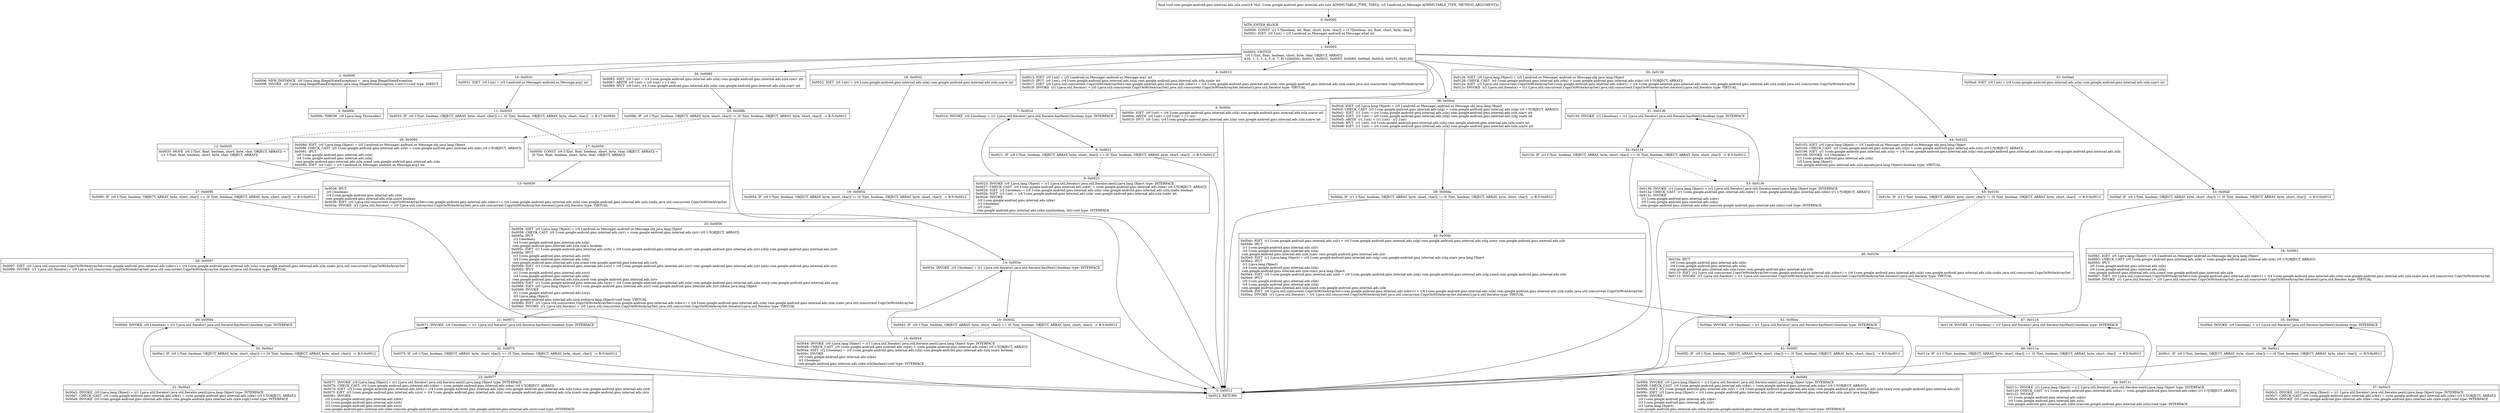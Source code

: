 digraph "CFG forcom.google.android.gms.internal.ads.zzla.zza(Landroid\/os\/Message;)V" {
Node_0 [shape=record,label="{0\:\ 0x0000|MTH_ENTER_BLOCK\l|0x0000: CONST  (r1 I:?[boolean, int, float, short, byte, char]) = (1 ?[boolean, int, float, short, byte, char]) \l0x0001: IGET  (r0 I:int) = (r5 I:android.os.Message) android.os.Message.what int \l}"];
Node_1 [shape=record,label="{1\:\ 0x0003|0x0003: SWITCH  \l  (r0 I:?[int, float, boolean, short, byte, char, OBJECT, ARRAY])\l k:[0, 1, 2, 3, 4, 5, 6, 7, 8] t:[0x000c, 0x0013, 0x0031, 0x0052, 0x0085, 0x00ad, 0x00cd, 0x0102, 0x0126] \l}"];
Node_2 [shape=record,label="{2\:\ 0x0006|0x0006: NEW_INSTANCE  (r0 I:java.lang.IllegalStateException) =  java.lang.IllegalStateException \l0x0008: INVOKE  (r0 I:java.lang.IllegalStateException) java.lang.IllegalStateException.\<init\>():void type: DIRECT \l}"];
Node_3 [shape=record,label="{3\:\ 0x000b|0x000b: THROW  (r0 I:java.lang.Throwable) \l}"];
Node_4 [shape=record,label="{4\:\ 0x000c|0x000c: IGET  (r0 I:int) = (r4 I:com.google.android.gms.internal.ads.zzla) com.google.android.gms.internal.ads.zzla.zzarw int \l0x000e: ARITH  (r0 I:int) = (r0 I:int) + (\-1 int) \l0x0010: IPUT  (r0 I:int), (r4 I:com.google.android.gms.internal.ads.zzla) com.google.android.gms.internal.ads.zzla.zzarw int \l}"];
Node_5 [shape=record,label="{5\:\ 0x0012|0x0012: RETURN   \l}"];
Node_6 [shape=record,label="{6\:\ 0x0013|0x0013: IGET  (r0 I:int) = (r5 I:android.os.Message) android.os.Message.arg1 int \l0x0015: IPUT  (r0 I:int), (r4 I:com.google.android.gms.internal.ads.zzla) com.google.android.gms.internal.ads.zzla.zzabv int \l0x0017: IGET  (r0 I:java.util.concurrent.CopyOnWriteArraySet\<com.google.android.gms.internal.ads.zzkw\>) = (r4 I:com.google.android.gms.internal.ads.zzla) com.google.android.gms.internal.ads.zzla.zzabs java.util.concurrent.CopyOnWriteArraySet \l0x0019: INVOKE  (r1 I:java.util.Iterator) = (r0 I:java.util.concurrent.CopyOnWriteArraySet) java.util.concurrent.CopyOnWriteArraySet.iterator():java.util.Iterator type: VIRTUAL \l}"];
Node_7 [shape=record,label="{7\:\ 0x001d|0x001d: INVOKE  (r0 I:boolean) = (r1 I:java.util.Iterator) java.util.Iterator.hasNext():boolean type: INTERFACE \l}"];
Node_8 [shape=record,label="{8\:\ 0x0021|0x0021: IF  (r0 I:?[int, boolean, OBJECT, ARRAY, byte, short, char]) == (0 ?[int, boolean, OBJECT, ARRAY, byte, short, char])  \-\> B:5:0x0012 \l}"];
Node_9 [shape=record,label="{9\:\ 0x0023|0x0023: INVOKE  (r0 I:java.lang.Object) = (r1 I:java.util.Iterator) java.util.Iterator.next():java.lang.Object type: INTERFACE \l0x0027: CHECK_CAST  (r0 I:com.google.android.gms.internal.ads.zzkw) = (com.google.android.gms.internal.ads.zzkw) (r0 I:?[OBJECT, ARRAY]) \l0x0029: IGET  (r2 I:boolean) = (r4 I:com.google.android.gms.internal.ads.zzla) com.google.android.gms.internal.ads.zzla.zzabu boolean \l0x002b: IGET  (r3 I:int) = (r4 I:com.google.android.gms.internal.ads.zzla) com.google.android.gms.internal.ads.zzla.zzabv int \l0x002d: INVOKE  \l  (r0 I:com.google.android.gms.internal.ads.zzkw)\l  (r2 I:boolean)\l  (r3 I:int)\l com.google.android.gms.internal.ads.zzkw.zza(boolean, int):void type: INTERFACE \l}"];
Node_10 [shape=record,label="{10\:\ 0x0031|0x0031: IGET  (r0 I:int) = (r5 I:android.os.Message) android.os.Message.arg1 int \l}"];
Node_11 [shape=record,label="{11\:\ 0x0033|0x0033: IF  (r0 I:?[int, boolean, OBJECT, ARRAY, byte, short, char]) == (0 ?[int, boolean, OBJECT, ARRAY, byte, short, char])  \-\> B:17:0x0050 \l}"];
Node_12 [shape=record,label="{12\:\ 0x0035|0x0035: MOVE  (r0 I:?[int, float, boolean, short, byte, char, OBJECT, ARRAY]) = \l  (r1 I:?[int, float, boolean, short, byte, char, OBJECT, ARRAY])\l \l}"];
Node_13 [shape=record,label="{13\:\ 0x0036|0x0036: IPUT  \l  (r0 I:boolean)\l  (r4 I:com.google.android.gms.internal.ads.zzla)\l com.google.android.gms.internal.ads.zzla.zzarx boolean \l0x0038: IGET  (r0 I:java.util.concurrent.CopyOnWriteArraySet\<com.google.android.gms.internal.ads.zzkw\>) = (r4 I:com.google.android.gms.internal.ads.zzla) com.google.android.gms.internal.ads.zzla.zzabs java.util.concurrent.CopyOnWriteArraySet \l0x003a: INVOKE  (r1 I:java.util.Iterator) = (r0 I:java.util.concurrent.CopyOnWriteArraySet) java.util.concurrent.CopyOnWriteArraySet.iterator():java.util.Iterator type: VIRTUAL \l}"];
Node_14 [shape=record,label="{14\:\ 0x003e|0x003e: INVOKE  (r0 I:boolean) = (r1 I:java.util.Iterator) java.util.Iterator.hasNext():boolean type: INTERFACE \l}"];
Node_15 [shape=record,label="{15\:\ 0x0042|0x0042: IF  (r0 I:?[int, boolean, OBJECT, ARRAY, byte, short, char]) == (0 ?[int, boolean, OBJECT, ARRAY, byte, short, char])  \-\> B:5:0x0012 \l}"];
Node_16 [shape=record,label="{16\:\ 0x0044|0x0044: INVOKE  (r0 I:java.lang.Object) = (r1 I:java.util.Iterator) java.util.Iterator.next():java.lang.Object type: INTERFACE \l0x0048: CHECK_CAST  (r0 I:com.google.android.gms.internal.ads.zzkw) = (com.google.android.gms.internal.ads.zzkw) (r0 I:?[OBJECT, ARRAY]) \l0x004a: IGET  (r2 I:boolean) = (r4 I:com.google.android.gms.internal.ads.zzla) com.google.android.gms.internal.ads.zzla.zzarx boolean \l0x004c: INVOKE  \l  (r0 I:com.google.android.gms.internal.ads.zzkw)\l  (r2 I:boolean)\l com.google.android.gms.internal.ads.zzkw.zzh(boolean):void type: INTERFACE \l}"];
Node_17 [shape=record,label="{17\:\ 0x0050|0x0050: CONST  (r0 I:?[int, float, boolean, short, byte, char, OBJECT, ARRAY]) = \l  (0 ?[int, float, boolean, short, byte, char, OBJECT, ARRAY])\l \l}"];
Node_18 [shape=record,label="{18\:\ 0x0052|0x0052: IGET  (r0 I:int) = (r4 I:com.google.android.gms.internal.ads.zzla) com.google.android.gms.internal.ads.zzla.zzarw int \l}"];
Node_19 [shape=record,label="{19\:\ 0x0054|0x0054: IF  (r0 I:?[int, boolean, OBJECT, ARRAY, byte, short, char]) != (0 ?[int, boolean, OBJECT, ARRAY, byte, short, char])  \-\> B:5:0x0012 \l}"];
Node_20 [shape=record,label="{20\:\ 0x0056|0x0056: IGET  (r0 I:java.lang.Object) = (r5 I:android.os.Message) android.os.Message.obj java.lang.Object \l0x0058: CHECK_CAST  (r0 I:com.google.android.gms.internal.ads.zzrr) = (com.google.android.gms.internal.ads.zzrr) (r0 I:?[OBJECT, ARRAY]) \l0x005a: IPUT  \l  (r1 I:boolean)\l  (r4 I:com.google.android.gms.internal.ads.zzla)\l com.google.android.gms.internal.ads.zzla.zzaru boolean \l0x005c: IGET  (r1 I:com.google.android.gms.internal.ads.zzrb) = (r0 I:com.google.android.gms.internal.ads.zzrr) com.google.android.gms.internal.ads.zzrr.zzbly com.google.android.gms.internal.ads.zzrb \l0x005e: IPUT  \l  (r1 I:com.google.android.gms.internal.ads.zzrb)\l  (r4 I:com.google.android.gms.internal.ads.zzla)\l com.google.android.gms.internal.ads.zzla.zzasa com.google.android.gms.internal.ads.zzrb \l0x0060: IGET  (r1 I:com.google.android.gms.internal.ads.zzro) = (r0 I:com.google.android.gms.internal.ads.zzrr) com.google.android.gms.internal.ads.zzrr.zzblz com.google.android.gms.internal.ads.zzro \l0x0062: IPUT  \l  (r1 I:com.google.android.gms.internal.ads.zzro)\l  (r4 I:com.google.android.gms.internal.ads.zzla)\l com.google.android.gms.internal.ads.zzla.zzasb com.google.android.gms.internal.ads.zzro \l0x0064: IGET  (r1 I:com.google.android.gms.internal.ads.zzrp) = (r4 I:com.google.android.gms.internal.ads.zzla) com.google.android.gms.internal.ads.zzla.zzarp com.google.android.gms.internal.ads.zzrp \l0x0066: IGET  (r0 I:java.lang.Object) = (r0 I:com.google.android.gms.internal.ads.zzrr) com.google.android.gms.internal.ads.zzrr.zzbma java.lang.Object \l0x0068: INVOKE  \l  (r1 I:com.google.android.gms.internal.ads.zzrp)\l  (r0 I:java.lang.Object)\l com.google.android.gms.internal.ads.zzrp.zzd(java.lang.Object):void type: VIRTUAL \l0x006b: IGET  (r0 I:java.util.concurrent.CopyOnWriteArraySet\<com.google.android.gms.internal.ads.zzkw\>) = (r4 I:com.google.android.gms.internal.ads.zzla) com.google.android.gms.internal.ads.zzla.zzabs java.util.concurrent.CopyOnWriteArraySet \l0x006d: INVOKE  (r1 I:java.util.Iterator) = (r0 I:java.util.concurrent.CopyOnWriteArraySet) java.util.concurrent.CopyOnWriteArraySet.iterator():java.util.Iterator type: VIRTUAL \l}"];
Node_21 [shape=record,label="{21\:\ 0x0071|0x0071: INVOKE  (r0 I:boolean) = (r1 I:java.util.Iterator) java.util.Iterator.hasNext():boolean type: INTERFACE \l}"];
Node_22 [shape=record,label="{22\:\ 0x0075|0x0075: IF  (r0 I:?[int, boolean, OBJECT, ARRAY, byte, short, char]) == (0 ?[int, boolean, OBJECT, ARRAY, byte, short, char])  \-\> B:5:0x0012 \l}"];
Node_23 [shape=record,label="{23\:\ 0x0077|0x0077: INVOKE  (r0 I:java.lang.Object) = (r1 I:java.util.Iterator) java.util.Iterator.next():java.lang.Object type: INTERFACE \l0x007b: CHECK_CAST  (r0 I:com.google.android.gms.internal.ads.zzkw) = (com.google.android.gms.internal.ads.zzkw) (r0 I:?[OBJECT, ARRAY]) \l0x007d: IGET  (r2 I:com.google.android.gms.internal.ads.zzrb) = (r4 I:com.google.android.gms.internal.ads.zzla) com.google.android.gms.internal.ads.zzla.zzasa com.google.android.gms.internal.ads.zzrb \l0x007f: IGET  (r3 I:com.google.android.gms.internal.ads.zzro) = (r4 I:com.google.android.gms.internal.ads.zzla) com.google.android.gms.internal.ads.zzla.zzasb com.google.android.gms.internal.ads.zzro \l0x0081: INVOKE  \l  (r0 I:com.google.android.gms.internal.ads.zzkw)\l  (r2 I:com.google.android.gms.internal.ads.zzrb)\l  (r3 I:com.google.android.gms.internal.ads.zzro)\l com.google.android.gms.internal.ads.zzkw.zza(com.google.android.gms.internal.ads.zzrb, com.google.android.gms.internal.ads.zzro):void type: INTERFACE \l}"];
Node_24 [shape=record,label="{24\:\ 0x0085|0x0085: IGET  (r0 I:int) = (r4 I:com.google.android.gms.internal.ads.zzla) com.google.android.gms.internal.ads.zzla.zzarv int \l0x0087: ARITH  (r0 I:int) = (r0 I:int) + (\-1 int) \l0x0089: IPUT  (r0 I:int), (r4 I:com.google.android.gms.internal.ads.zzla) com.google.android.gms.internal.ads.zzla.zzarv int \l}"];
Node_25 [shape=record,label="{25\:\ 0x008b|0x008b: IF  (r0 I:?[int, boolean, OBJECT, ARRAY, byte, short, char]) != (0 ?[int, boolean, OBJECT, ARRAY, byte, short, char])  \-\> B:5:0x0012 \l}"];
Node_26 [shape=record,label="{26\:\ 0x008d|0x008d: IGET  (r0 I:java.lang.Object) = (r5 I:android.os.Message) android.os.Message.obj java.lang.Object \l0x008f: CHECK_CAST  (r0 I:com.google.android.gms.internal.ads.zzle) = (com.google.android.gms.internal.ads.zzle) (r0 I:?[OBJECT, ARRAY]) \l0x0091: IPUT  \l  (r0 I:com.google.android.gms.internal.ads.zzle)\l  (r4 I:com.google.android.gms.internal.ads.zzla)\l com.google.android.gms.internal.ads.zzla.zzasd com.google.android.gms.internal.ads.zzle \l0x0093: IGET  (r0 I:int) = (r5 I:android.os.Message) android.os.Message.arg1 int \l}"];
Node_27 [shape=record,label="{27\:\ 0x0095|0x0095: IF  (r0 I:?[int, boolean, OBJECT, ARRAY, byte, short, char]) == (0 ?[int, boolean, OBJECT, ARRAY, byte, short, char])  \-\> B:5:0x0012 \l}"];
Node_28 [shape=record,label="{28\:\ 0x0097|0x0097: IGET  (r0 I:java.util.concurrent.CopyOnWriteArraySet\<com.google.android.gms.internal.ads.zzkw\>) = (r4 I:com.google.android.gms.internal.ads.zzla) com.google.android.gms.internal.ads.zzla.zzabs java.util.concurrent.CopyOnWriteArraySet \l0x0099: INVOKE  (r1 I:java.util.Iterator) = (r0 I:java.util.concurrent.CopyOnWriteArraySet) java.util.concurrent.CopyOnWriteArraySet.iterator():java.util.Iterator type: VIRTUAL \l}"];
Node_29 [shape=record,label="{29\:\ 0x009d|0x009d: INVOKE  (r0 I:boolean) = (r1 I:java.util.Iterator) java.util.Iterator.hasNext():boolean type: INTERFACE \l}"];
Node_30 [shape=record,label="{30\:\ 0x00a1|0x00a1: IF  (r0 I:?[int, boolean, OBJECT, ARRAY, byte, short, char]) == (0 ?[int, boolean, OBJECT, ARRAY, byte, short, char])  \-\> B:5:0x0012 \l}"];
Node_31 [shape=record,label="{31\:\ 0x00a3|0x00a3: INVOKE  (r0 I:java.lang.Object) = (r1 I:java.util.Iterator) java.util.Iterator.next():java.lang.Object type: INTERFACE \l0x00a7: CHECK_CAST  (r0 I:com.google.android.gms.internal.ads.zzkw) = (com.google.android.gms.internal.ads.zzkw) (r0 I:?[OBJECT, ARRAY]) \l0x00a9: INVOKE  (r0 I:com.google.android.gms.internal.ads.zzkw) com.google.android.gms.internal.ads.zzkw.zzgt():void type: INTERFACE \l}"];
Node_32 [shape=record,label="{32\:\ 0x00ad|0x00ad: IGET  (r0 I:int) = (r4 I:com.google.android.gms.internal.ads.zzla) com.google.android.gms.internal.ads.zzla.zzarv int \l}"];
Node_33 [shape=record,label="{33\:\ 0x00af|0x00af: IF  (r0 I:?[int, boolean, OBJECT, ARRAY, byte, short, char]) != (0 ?[int, boolean, OBJECT, ARRAY, byte, short, char])  \-\> B:5:0x0012 \l}"];
Node_34 [shape=record,label="{34\:\ 0x00b1|0x00b1: IGET  (r0 I:java.lang.Object) = (r5 I:android.os.Message) android.os.Message.obj java.lang.Object \l0x00b3: CHECK_CAST  (r0 I:com.google.android.gms.internal.ads.zzle) = (com.google.android.gms.internal.ads.zzle) (r0 I:?[OBJECT, ARRAY]) \l0x00b5: IPUT  \l  (r0 I:com.google.android.gms.internal.ads.zzle)\l  (r4 I:com.google.android.gms.internal.ads.zzla)\l com.google.android.gms.internal.ads.zzla.zzasd com.google.android.gms.internal.ads.zzle \l0x00b7: IGET  (r0 I:java.util.concurrent.CopyOnWriteArraySet\<com.google.android.gms.internal.ads.zzkw\>) = (r4 I:com.google.android.gms.internal.ads.zzla) com.google.android.gms.internal.ads.zzla.zzabs java.util.concurrent.CopyOnWriteArraySet \l0x00b9: INVOKE  (r1 I:java.util.Iterator) = (r0 I:java.util.concurrent.CopyOnWriteArraySet) java.util.concurrent.CopyOnWriteArraySet.iterator():java.util.Iterator type: VIRTUAL \l}"];
Node_35 [shape=record,label="{35\:\ 0x00bd|0x00bd: INVOKE  (r0 I:boolean) = (r1 I:java.util.Iterator) java.util.Iterator.hasNext():boolean type: INTERFACE \l}"];
Node_36 [shape=record,label="{36\:\ 0x00c1|0x00c1: IF  (r0 I:?[int, boolean, OBJECT, ARRAY, byte, short, char]) == (0 ?[int, boolean, OBJECT, ARRAY, byte, short, char])  \-\> B:5:0x0012 \l}"];
Node_37 [shape=record,label="{37\:\ 0x00c3|0x00c3: INVOKE  (r0 I:java.lang.Object) = (r1 I:java.util.Iterator) java.util.Iterator.next():java.lang.Object type: INTERFACE \l0x00c7: CHECK_CAST  (r0 I:com.google.android.gms.internal.ads.zzkw) = (com.google.android.gms.internal.ads.zzkw) (r0 I:?[OBJECT, ARRAY]) \l0x00c9: INVOKE  (r0 I:com.google.android.gms.internal.ads.zzkw) com.google.android.gms.internal.ads.zzkw.zzgt():void type: INTERFACE \l}"];
Node_38 [shape=record,label="{38\:\ 0x00cd|0x00cd: IGET  (r0 I:java.lang.Object) = (r5 I:android.os.Message) android.os.Message.obj java.lang.Object \l0x00cf: CHECK_CAST  (r0 I:com.google.android.gms.internal.ads.zzlg) = (com.google.android.gms.internal.ads.zzlg) (r0 I:?[OBJECT, ARRAY]) \l0x00d1: IGET  (r1 I:int) = (r4 I:com.google.android.gms.internal.ads.zzla) com.google.android.gms.internal.ads.zzla.zzarv int \l0x00d3: IGET  (r2 I:int) = (r0 I:com.google.android.gms.internal.ads.zzlg) com.google.android.gms.internal.ads.zzlg.zzatk int \l0x00d5: ARITH  (r1 I:int) = (r1 I:int) \- (r2 I:int) \l0x00d6: IPUT  (r1 I:int), (r4 I:com.google.android.gms.internal.ads.zzla) com.google.android.gms.internal.ads.zzla.zzarv int \l0x00d8: IGET  (r1 I:int) = (r4 I:com.google.android.gms.internal.ads.zzla) com.google.android.gms.internal.ads.zzla.zzarw int \l}"];
Node_39 [shape=record,label="{39\:\ 0x00da|0x00da: IF  (r1 I:?[int, boolean, OBJECT, ARRAY, byte, short, char]) != (0 ?[int, boolean, OBJECT, ARRAY, byte, short, char])  \-\> B:5:0x0012 \l}"];
Node_40 [shape=record,label="{40\:\ 0x00dc|0x00dc: IGET  (r1 I:com.google.android.gms.internal.ads.zzlr) = (r0 I:com.google.android.gms.internal.ads.zzlg) com.google.android.gms.internal.ads.zzlg.zzary com.google.android.gms.internal.ads.zzlr \l0x00de: IPUT  \l  (r1 I:com.google.android.gms.internal.ads.zzlr)\l  (r4 I:com.google.android.gms.internal.ads.zzla)\l com.google.android.gms.internal.ads.zzla.zzary com.google.android.gms.internal.ads.zzlr \l0x00e0: IGET  (r1 I:java.lang.Object) = (r0 I:com.google.android.gms.internal.ads.zzlg) com.google.android.gms.internal.ads.zzlg.zzarz java.lang.Object \l0x00e2: IPUT  \l  (r1 I:java.lang.Object)\l  (r4 I:com.google.android.gms.internal.ads.zzla)\l com.google.android.gms.internal.ads.zzla.zzarz java.lang.Object \l0x00e4: IGET  (r0 I:com.google.android.gms.internal.ads.zzle) = (r0 I:com.google.android.gms.internal.ads.zzlg) com.google.android.gms.internal.ads.zzlg.zzasd com.google.android.gms.internal.ads.zzle \l0x00e6: IPUT  \l  (r0 I:com.google.android.gms.internal.ads.zzle)\l  (r4 I:com.google.android.gms.internal.ads.zzla)\l com.google.android.gms.internal.ads.zzla.zzasd com.google.android.gms.internal.ads.zzle \l0x00e8: IGET  (r0 I:java.util.concurrent.CopyOnWriteArraySet\<com.google.android.gms.internal.ads.zzkw\>) = (r4 I:com.google.android.gms.internal.ads.zzla) com.google.android.gms.internal.ads.zzla.zzabs java.util.concurrent.CopyOnWriteArraySet \l0x00ea: INVOKE  (r1 I:java.util.Iterator) = (r0 I:java.util.concurrent.CopyOnWriteArraySet) java.util.concurrent.CopyOnWriteArraySet.iterator():java.util.Iterator type: VIRTUAL \l}"];
Node_41 [shape=record,label="{41\:\ 0x00ee|0x00ee: INVOKE  (r0 I:boolean) = (r1 I:java.util.Iterator) java.util.Iterator.hasNext():boolean type: INTERFACE \l}"];
Node_42 [shape=record,label="{42\:\ 0x00f2|0x00f2: IF  (r0 I:?[int, boolean, OBJECT, ARRAY, byte, short, char]) == (0 ?[int, boolean, OBJECT, ARRAY, byte, short, char])  \-\> B:5:0x0012 \l}"];
Node_43 [shape=record,label="{43\:\ 0x00f4|0x00f4: INVOKE  (r0 I:java.lang.Object) = (r1 I:java.util.Iterator) java.util.Iterator.next():java.lang.Object type: INTERFACE \l0x00f8: CHECK_CAST  (r0 I:com.google.android.gms.internal.ads.zzkw) = (com.google.android.gms.internal.ads.zzkw) (r0 I:?[OBJECT, ARRAY]) \l0x00fa: IGET  (r2 I:com.google.android.gms.internal.ads.zzlr) = (r4 I:com.google.android.gms.internal.ads.zzla) com.google.android.gms.internal.ads.zzla.zzary com.google.android.gms.internal.ads.zzlr \l0x00fc: IGET  (r3 I:java.lang.Object) = (r4 I:com.google.android.gms.internal.ads.zzla) com.google.android.gms.internal.ads.zzla.zzarz java.lang.Object \l0x00fe: INVOKE  \l  (r0 I:com.google.android.gms.internal.ads.zzkw)\l  (r2 I:com.google.android.gms.internal.ads.zzlr)\l  (r3 I:java.lang.Object)\l com.google.android.gms.internal.ads.zzkw.zza(com.google.android.gms.internal.ads.zzlr, java.lang.Object):void type: INTERFACE \l}"];
Node_44 [shape=record,label="{44\:\ 0x0102|0x0102: IGET  (r0 I:java.lang.Object) = (r5 I:android.os.Message) android.os.Message.obj java.lang.Object \l0x0104: CHECK_CAST  (r0 I:com.google.android.gms.internal.ads.zzln) = (com.google.android.gms.internal.ads.zzln) (r0 I:?[OBJECT, ARRAY]) \l0x0106: IGET  (r1 I:com.google.android.gms.internal.ads.zzln) = (r4 I:com.google.android.gms.internal.ads.zzla) com.google.android.gms.internal.ads.zzla.zzasc com.google.android.gms.internal.ads.zzln \l0x0108: INVOKE  (r1 I:boolean) = \l  (r1 I:com.google.android.gms.internal.ads.zzln)\l  (r0 I:java.lang.Object)\l com.google.android.gms.internal.ads.zzln.equals(java.lang.Object):boolean type: VIRTUAL \l}"];
Node_45 [shape=record,label="{45\:\ 0x010c|0x010c: IF  (r1 I:?[int, boolean, OBJECT, ARRAY, byte, short, char]) != (0 ?[int, boolean, OBJECT, ARRAY, byte, short, char])  \-\> B:5:0x0012 \l}"];
Node_46 [shape=record,label="{46\:\ 0x010e|0x010e: IPUT  \l  (r0 I:com.google.android.gms.internal.ads.zzln)\l  (r4 I:com.google.android.gms.internal.ads.zzla)\l com.google.android.gms.internal.ads.zzla.zzasc com.google.android.gms.internal.ads.zzln \l0x0110: IGET  (r1 I:java.util.concurrent.CopyOnWriteArraySet\<com.google.android.gms.internal.ads.zzkw\>) = (r4 I:com.google.android.gms.internal.ads.zzla) com.google.android.gms.internal.ads.zzla.zzabs java.util.concurrent.CopyOnWriteArraySet \l0x0112: INVOKE  (r2 I:java.util.Iterator) = (r1 I:java.util.concurrent.CopyOnWriteArraySet) java.util.concurrent.CopyOnWriteArraySet.iterator():java.util.Iterator type: VIRTUAL \l}"];
Node_47 [shape=record,label="{47\:\ 0x0116|0x0116: INVOKE  (r1 I:boolean) = (r2 I:java.util.Iterator) java.util.Iterator.hasNext():boolean type: INTERFACE \l}"];
Node_48 [shape=record,label="{48\:\ 0x011a|0x011a: IF  (r1 I:?[int, boolean, OBJECT, ARRAY, byte, short, char]) == (0 ?[int, boolean, OBJECT, ARRAY, byte, short, char])  \-\> B:5:0x0012 \l}"];
Node_49 [shape=record,label="{49\:\ 0x011c|0x011c: INVOKE  (r1 I:java.lang.Object) = (r2 I:java.util.Iterator) java.util.Iterator.next():java.lang.Object type: INTERFACE \l0x0120: CHECK_CAST  (r1 I:com.google.android.gms.internal.ads.zzkw) = (com.google.android.gms.internal.ads.zzkw) (r1 I:?[OBJECT, ARRAY]) \l0x0122: INVOKE  \l  (r1 I:com.google.android.gms.internal.ads.zzkw)\l  (r0 I:com.google.android.gms.internal.ads.zzln)\l com.google.android.gms.internal.ads.zzkw.zza(com.google.android.gms.internal.ads.zzln):void type: INTERFACE \l}"];
Node_50 [shape=record,label="{50\:\ 0x0126|0x0126: IGET  (r0 I:java.lang.Object) = (r5 I:android.os.Message) android.os.Message.obj java.lang.Object \l0x0128: CHECK_CAST  (r0 I:com.google.android.gms.internal.ads.zzku) = (com.google.android.gms.internal.ads.zzku) (r0 I:?[OBJECT, ARRAY]) \l0x012a: IGET  (r1 I:java.util.concurrent.CopyOnWriteArraySet\<com.google.android.gms.internal.ads.zzkw\>) = (r4 I:com.google.android.gms.internal.ads.zzla) com.google.android.gms.internal.ads.zzla.zzabs java.util.concurrent.CopyOnWriteArraySet \l0x012c: INVOKE  (r2 I:java.util.Iterator) = (r1 I:java.util.concurrent.CopyOnWriteArraySet) java.util.concurrent.CopyOnWriteArraySet.iterator():java.util.Iterator type: VIRTUAL \l}"];
Node_51 [shape=record,label="{51\:\ 0x0130|0x0130: INVOKE  (r1 I:boolean) = (r2 I:java.util.Iterator) java.util.Iterator.hasNext():boolean type: INTERFACE \l}"];
Node_52 [shape=record,label="{52\:\ 0x0134|0x0134: IF  (r1 I:?[int, boolean, OBJECT, ARRAY, byte, short, char]) == (0 ?[int, boolean, OBJECT, ARRAY, byte, short, char])  \-\> B:5:0x0012 \l}"];
Node_53 [shape=record,label="{53\:\ 0x0136|0x0136: INVOKE  (r1 I:java.lang.Object) = (r2 I:java.util.Iterator) java.util.Iterator.next():java.lang.Object type: INTERFACE \l0x013a: CHECK_CAST  (r1 I:com.google.android.gms.internal.ads.zzkw) = (com.google.android.gms.internal.ads.zzkw) (r1 I:?[OBJECT, ARRAY]) \l0x013c: INVOKE  \l  (r1 I:com.google.android.gms.internal.ads.zzkw)\l  (r0 I:com.google.android.gms.internal.ads.zzku)\l com.google.android.gms.internal.ads.zzkw.zza(com.google.android.gms.internal.ads.zzku):void type: INTERFACE \l}"];
MethodNode[shape=record,label="{final void com.google.android.gms.internal.ads.zzla.zza((r4 'this' I:com.google.android.gms.internal.ads.zzla A[IMMUTABLE_TYPE, THIS]), (r5 I:android.os.Message A[IMMUTABLE_TYPE, METHOD_ARGUMENT])) }"];
MethodNode -> Node_0;
Node_0 -> Node_1;
Node_1 -> Node_2;
Node_1 -> Node_4;
Node_1 -> Node_6;
Node_1 -> Node_10;
Node_1 -> Node_18;
Node_1 -> Node_24;
Node_1 -> Node_32;
Node_1 -> Node_38;
Node_1 -> Node_44;
Node_1 -> Node_50;
Node_2 -> Node_3;
Node_4 -> Node_5;
Node_6 -> Node_7;
Node_7 -> Node_8;
Node_8 -> Node_5;
Node_8 -> Node_9[style=dashed];
Node_9 -> Node_7;
Node_10 -> Node_11;
Node_11 -> Node_12[style=dashed];
Node_11 -> Node_17;
Node_12 -> Node_13;
Node_13 -> Node_14;
Node_14 -> Node_15;
Node_15 -> Node_5;
Node_15 -> Node_16[style=dashed];
Node_16 -> Node_14;
Node_17 -> Node_13;
Node_18 -> Node_19;
Node_19 -> Node_5;
Node_19 -> Node_20[style=dashed];
Node_20 -> Node_21;
Node_21 -> Node_22;
Node_22 -> Node_5;
Node_22 -> Node_23[style=dashed];
Node_23 -> Node_21;
Node_24 -> Node_25;
Node_25 -> Node_5;
Node_25 -> Node_26[style=dashed];
Node_26 -> Node_27;
Node_27 -> Node_5;
Node_27 -> Node_28[style=dashed];
Node_28 -> Node_29;
Node_29 -> Node_30;
Node_30 -> Node_5;
Node_30 -> Node_31[style=dashed];
Node_31 -> Node_29;
Node_32 -> Node_33;
Node_33 -> Node_5;
Node_33 -> Node_34[style=dashed];
Node_34 -> Node_35;
Node_35 -> Node_36;
Node_36 -> Node_5;
Node_36 -> Node_37[style=dashed];
Node_37 -> Node_35;
Node_38 -> Node_39;
Node_39 -> Node_5;
Node_39 -> Node_40[style=dashed];
Node_40 -> Node_41;
Node_41 -> Node_42;
Node_42 -> Node_5;
Node_42 -> Node_43[style=dashed];
Node_43 -> Node_41;
Node_44 -> Node_45;
Node_45 -> Node_5;
Node_45 -> Node_46[style=dashed];
Node_46 -> Node_47;
Node_47 -> Node_48;
Node_48 -> Node_5;
Node_48 -> Node_49[style=dashed];
Node_49 -> Node_47;
Node_50 -> Node_51;
Node_51 -> Node_52;
Node_52 -> Node_5;
Node_52 -> Node_53[style=dashed];
Node_53 -> Node_51;
}

